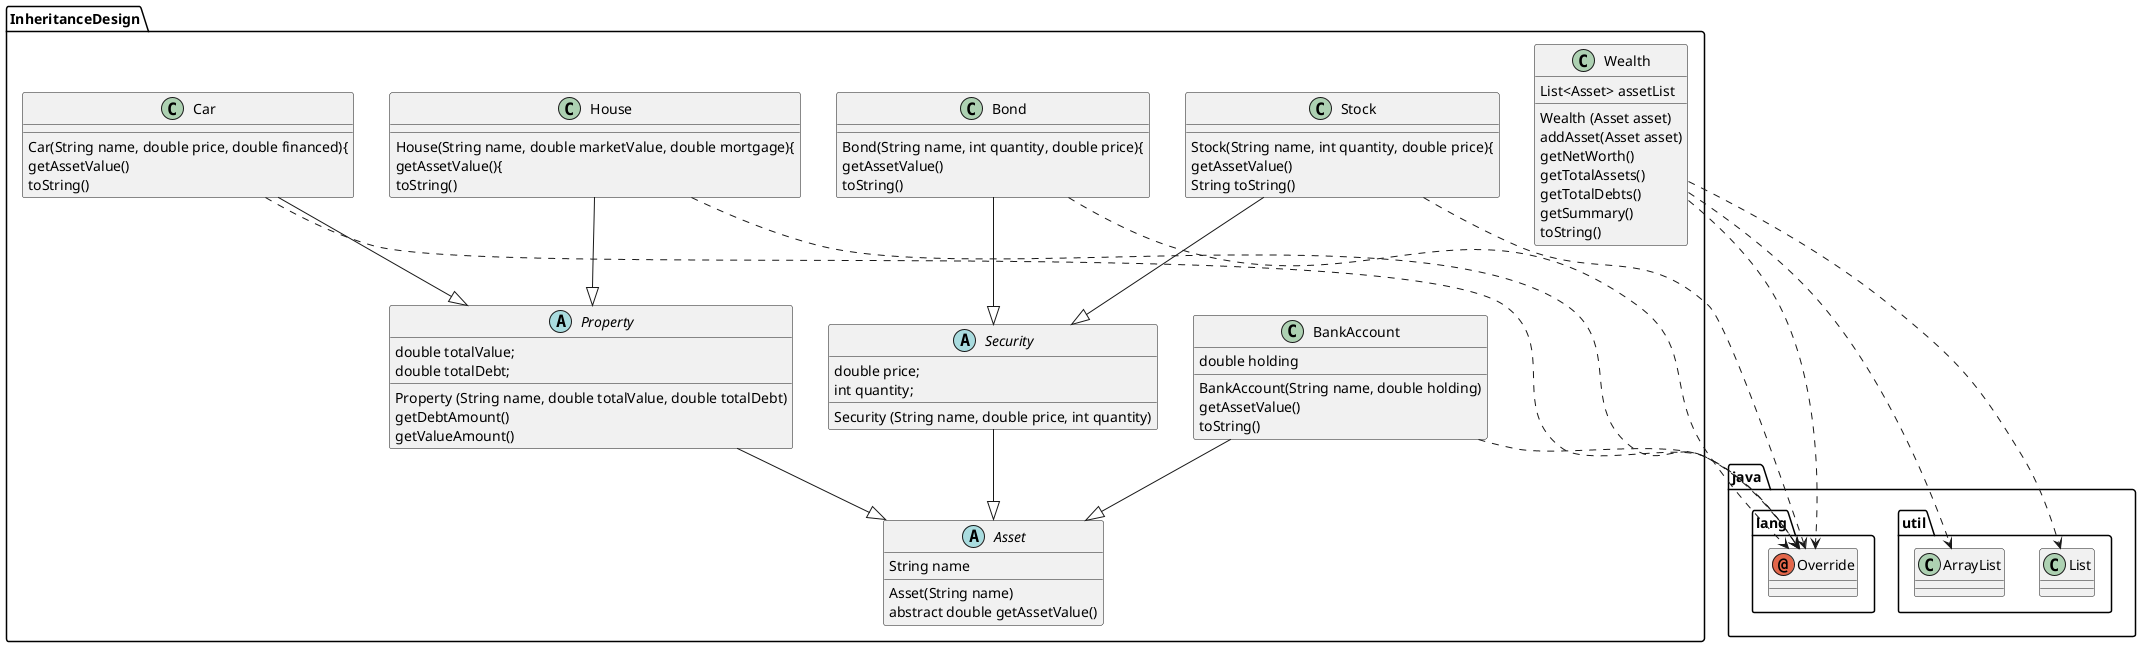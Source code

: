 @startuml
abstract class InheritanceDesign.Asset{
String name
Asset(String name)
abstract double getAssetValue()
}
abstract class InheritanceDesign.Property{
double totalValue;
double totalDebt;
Property (String name, double totalValue, double totalDebt)
getDebtAmount()
getValueAmount()
}
abstract class InheritanceDesign.Security{
double price;
int quantity;
Security (String name, double price, int quantity)
}
annotation java.lang.Override
class InheritanceDesign.BankAccount{
double holding
BankAccount(String name, double holding)
getAssetValue()
toString() 
}
class InheritanceDesign.Bond{
Bond(String name, int quantity, double price){
getAssetValue()
toString()
}  
class InheritanceDesign.Car{
Car(String name, double price, double financed){
getAssetValue()
toString()
}
class InheritanceDesign.House{
House(String name, double marketValue, double mortgage){
getAssetValue(){
toString()
}
class InheritanceDesign.Stock{
Stock(String name, int quantity, double price){
getAssetValue()
String toString() 
}
class InheritanceDesign.Wealth{
List<Asset> assetList
Wealth (Asset asset) 
addAsset(Asset asset)
getNetWorth()  
getTotalAssets()
getTotalDebts()
getSummary()
toString()    
}
class java.util.ArrayList
class java.util.List
InheritanceDesign.Property --|> InheritanceDesign.Asset
InheritanceDesign.Security --|> InheritanceDesign.Asset
InheritanceDesign.BankAccount --|> InheritanceDesign.Asset
InheritanceDesign.BankAccount ..> java.lang.Override
InheritanceDesign.Bond --|> InheritanceDesign.Security
InheritanceDesign.Bond ..> java.lang.Override
InheritanceDesign.Car --|> InheritanceDesign.Property
InheritanceDesign.Car ..> java.lang.Override
InheritanceDesign.House --|> InheritanceDesign.Property
InheritanceDesign.House ..> java.lang.Override
InheritanceDesign.Stock --|> InheritanceDesign.Security
InheritanceDesign.Stock ..> java.lang.Override
InheritanceDesign.Wealth ..> java.lang.Override
InheritanceDesign.Wealth ..> java.util.ArrayList
InheritanceDesign.Wealth ..> java.util.List
@enduml
